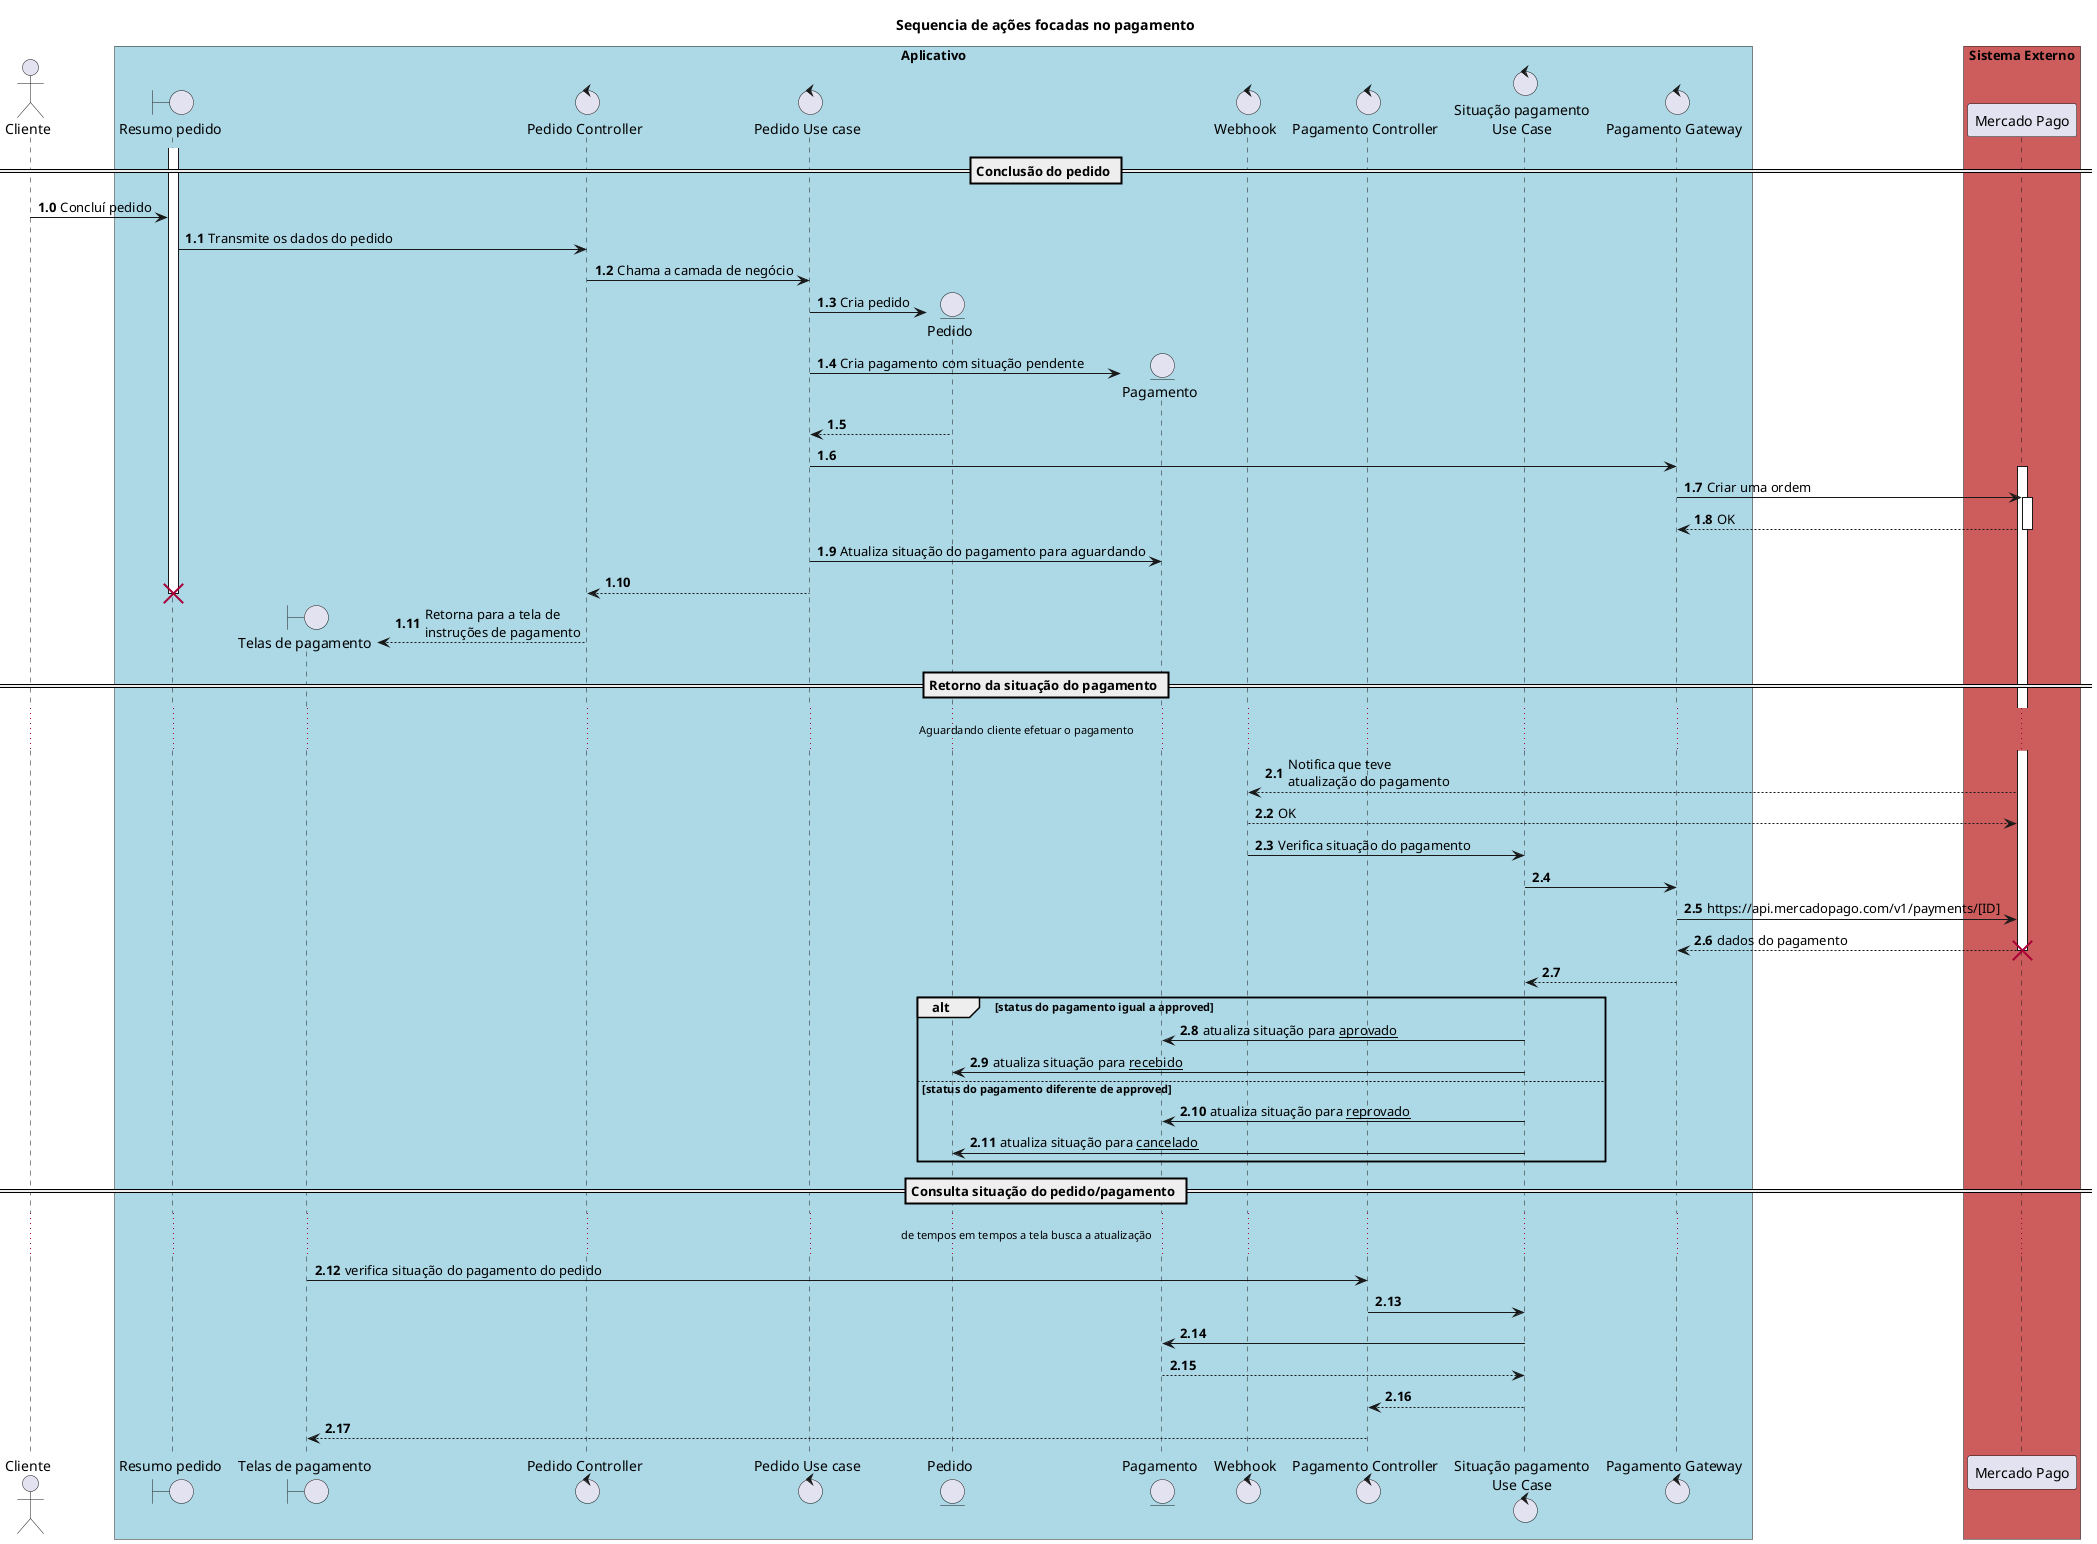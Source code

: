 @startuml

skinparam BoxPadding 10

title
    Sequencia de ações focadas no pagamento
end title

actor Cliente as cliente
box "Aplicativo" #LightBlue
boundary "Resumo pedido" as resumoTela
boundary "Telas de pagamento" as pagamentoTela
control "Pedido Controller" as pedidoControl
control "Pedido Use case" as pedidoUseCase
entity "Pedido" as entidadePedido
entity "Pagamento" as entidadePagamento
control "Webhook" as webhook
control "Pagamento Controller" as pagamentoControl
control "Situação pagamento\nUse Case" as pagamentoUseCase
control "Pagamento Gateway" as pagamentoGateway
end box
box "Sistema Externo" #IndianRed
participant "Mercado Pago" as mercadoPago
end box

== Conclusão do pedido ==
activate resumoTela
autonumber 1.0
cliente -> resumoTela : Concluí pedido
resumoTela -> pedidoControl : Transmite os dados do pedido
pedidoControl -> pedidoUseCase : Chama a camada de negócio
pedidoUseCase -> entidadePedido ** : Cria pedido
pedidoUseCase -> entidadePagamento ** : Cria pagamento com situação pendente
entidadePedido --> pedidoUseCase 
pedidoUseCase -> pagamentoGateway
activate mercadoPago
pagamentoGateway -> mercadoPago --++ : Criar uma ordem
return OK

pedidoUseCase -> entidadePagamento : Atualiza situação do pagamento para aguardando
pedidoUseCase --> pedidoControl
destroy resumoTela
pedidoControl --> pagamentoTela ** : Retorna para a tela de\ninstruções de pagamento
deactivate resumoTela

== Retorno da situação do pagamento ==
... Aguardando cliente efetuar o pagamento ...
autonumber inc A
mercadoPago --> webhook : Notifica que teve\natualização do pagamento
return OK
webhook -> pagamentoUseCase : Verifica situação do pagamento
pagamentoUseCase -> pagamentoGateway
pagamentoGateway -> mercadoPago : https://api.mercadopago.com/v1/payments/[ID]
return dados do pagamento
destroy mercadoPago
pagamentoGateway --> pagamentoUseCase

alt status do pagamento igual a approved
    pagamentoUseCase -> entidadePagamento : atualiza situação para __aprovado__
    pagamentoUseCase -> entidadePedido : atualiza situação para __recebido__ 
else status do pagamento diferente de approved
    pagamentoUseCase -> entidadePagamento : atualiza situação para __reprovado__
    pagamentoUseCase -> entidadePedido : atualiza situação para __cancelado__ 
end


== Consulta situação do pedido/pagamento ==
... de tempos em tempos a tela busca a atualização ...

pagamentoTela -> pagamentoControl : verifica situação do pagamento do pedido
pagamentoControl -> pagamentoUseCase
pagamentoUseCase -> entidadePagamento
return
pagamentoUseCase --> pagamentoControl
pagamentoControl --> pagamentoTela


@enduml